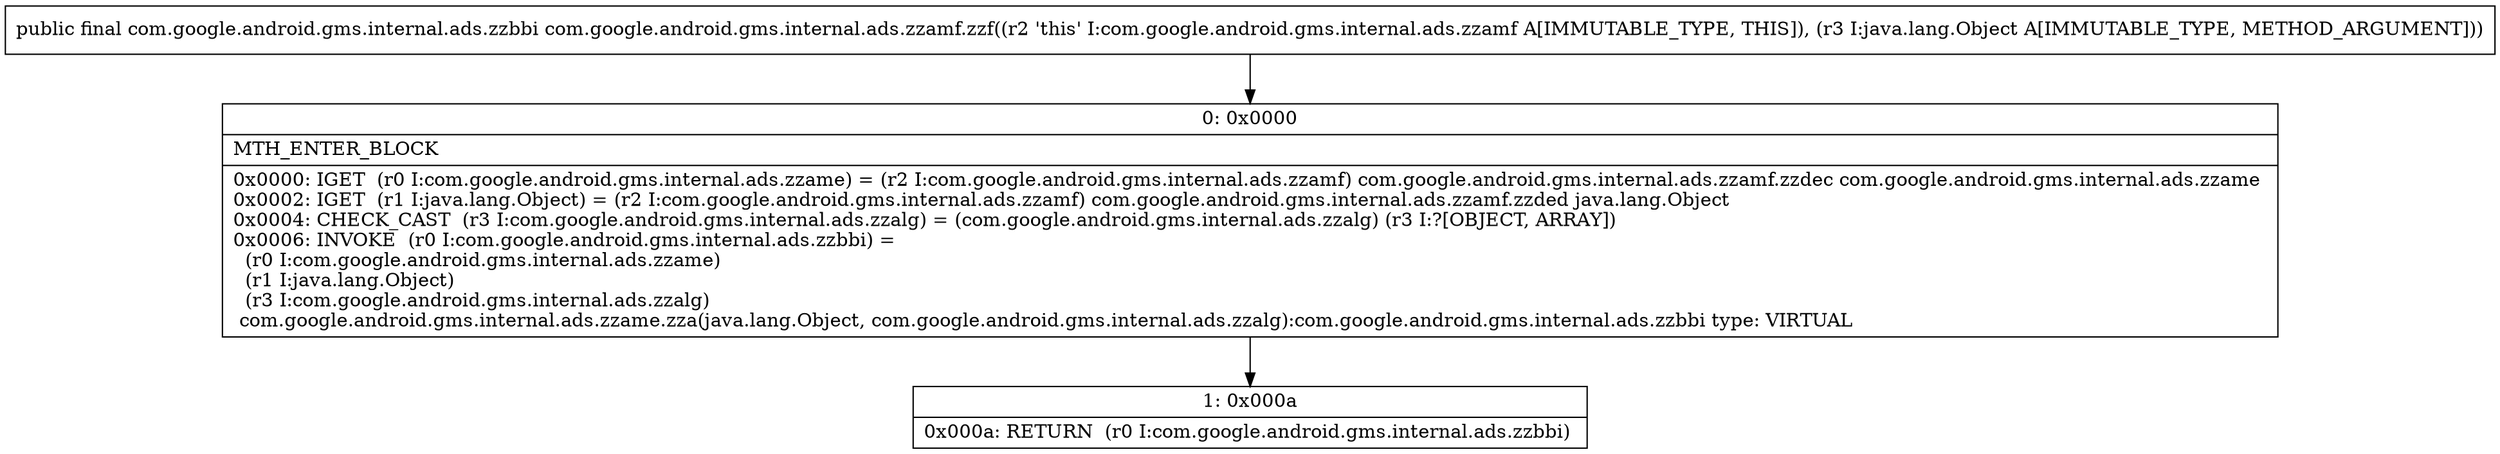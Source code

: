 digraph "CFG forcom.google.android.gms.internal.ads.zzamf.zzf(Ljava\/lang\/Object;)Lcom\/google\/android\/gms\/internal\/ads\/zzbbi;" {
Node_0 [shape=record,label="{0\:\ 0x0000|MTH_ENTER_BLOCK\l|0x0000: IGET  (r0 I:com.google.android.gms.internal.ads.zzame) = (r2 I:com.google.android.gms.internal.ads.zzamf) com.google.android.gms.internal.ads.zzamf.zzdec com.google.android.gms.internal.ads.zzame \l0x0002: IGET  (r1 I:java.lang.Object) = (r2 I:com.google.android.gms.internal.ads.zzamf) com.google.android.gms.internal.ads.zzamf.zzded java.lang.Object \l0x0004: CHECK_CAST  (r3 I:com.google.android.gms.internal.ads.zzalg) = (com.google.android.gms.internal.ads.zzalg) (r3 I:?[OBJECT, ARRAY]) \l0x0006: INVOKE  (r0 I:com.google.android.gms.internal.ads.zzbbi) = \l  (r0 I:com.google.android.gms.internal.ads.zzame)\l  (r1 I:java.lang.Object)\l  (r3 I:com.google.android.gms.internal.ads.zzalg)\l com.google.android.gms.internal.ads.zzame.zza(java.lang.Object, com.google.android.gms.internal.ads.zzalg):com.google.android.gms.internal.ads.zzbbi type: VIRTUAL \l}"];
Node_1 [shape=record,label="{1\:\ 0x000a|0x000a: RETURN  (r0 I:com.google.android.gms.internal.ads.zzbbi) \l}"];
MethodNode[shape=record,label="{public final com.google.android.gms.internal.ads.zzbbi com.google.android.gms.internal.ads.zzamf.zzf((r2 'this' I:com.google.android.gms.internal.ads.zzamf A[IMMUTABLE_TYPE, THIS]), (r3 I:java.lang.Object A[IMMUTABLE_TYPE, METHOD_ARGUMENT])) }"];
MethodNode -> Node_0;
Node_0 -> Node_1;
}

